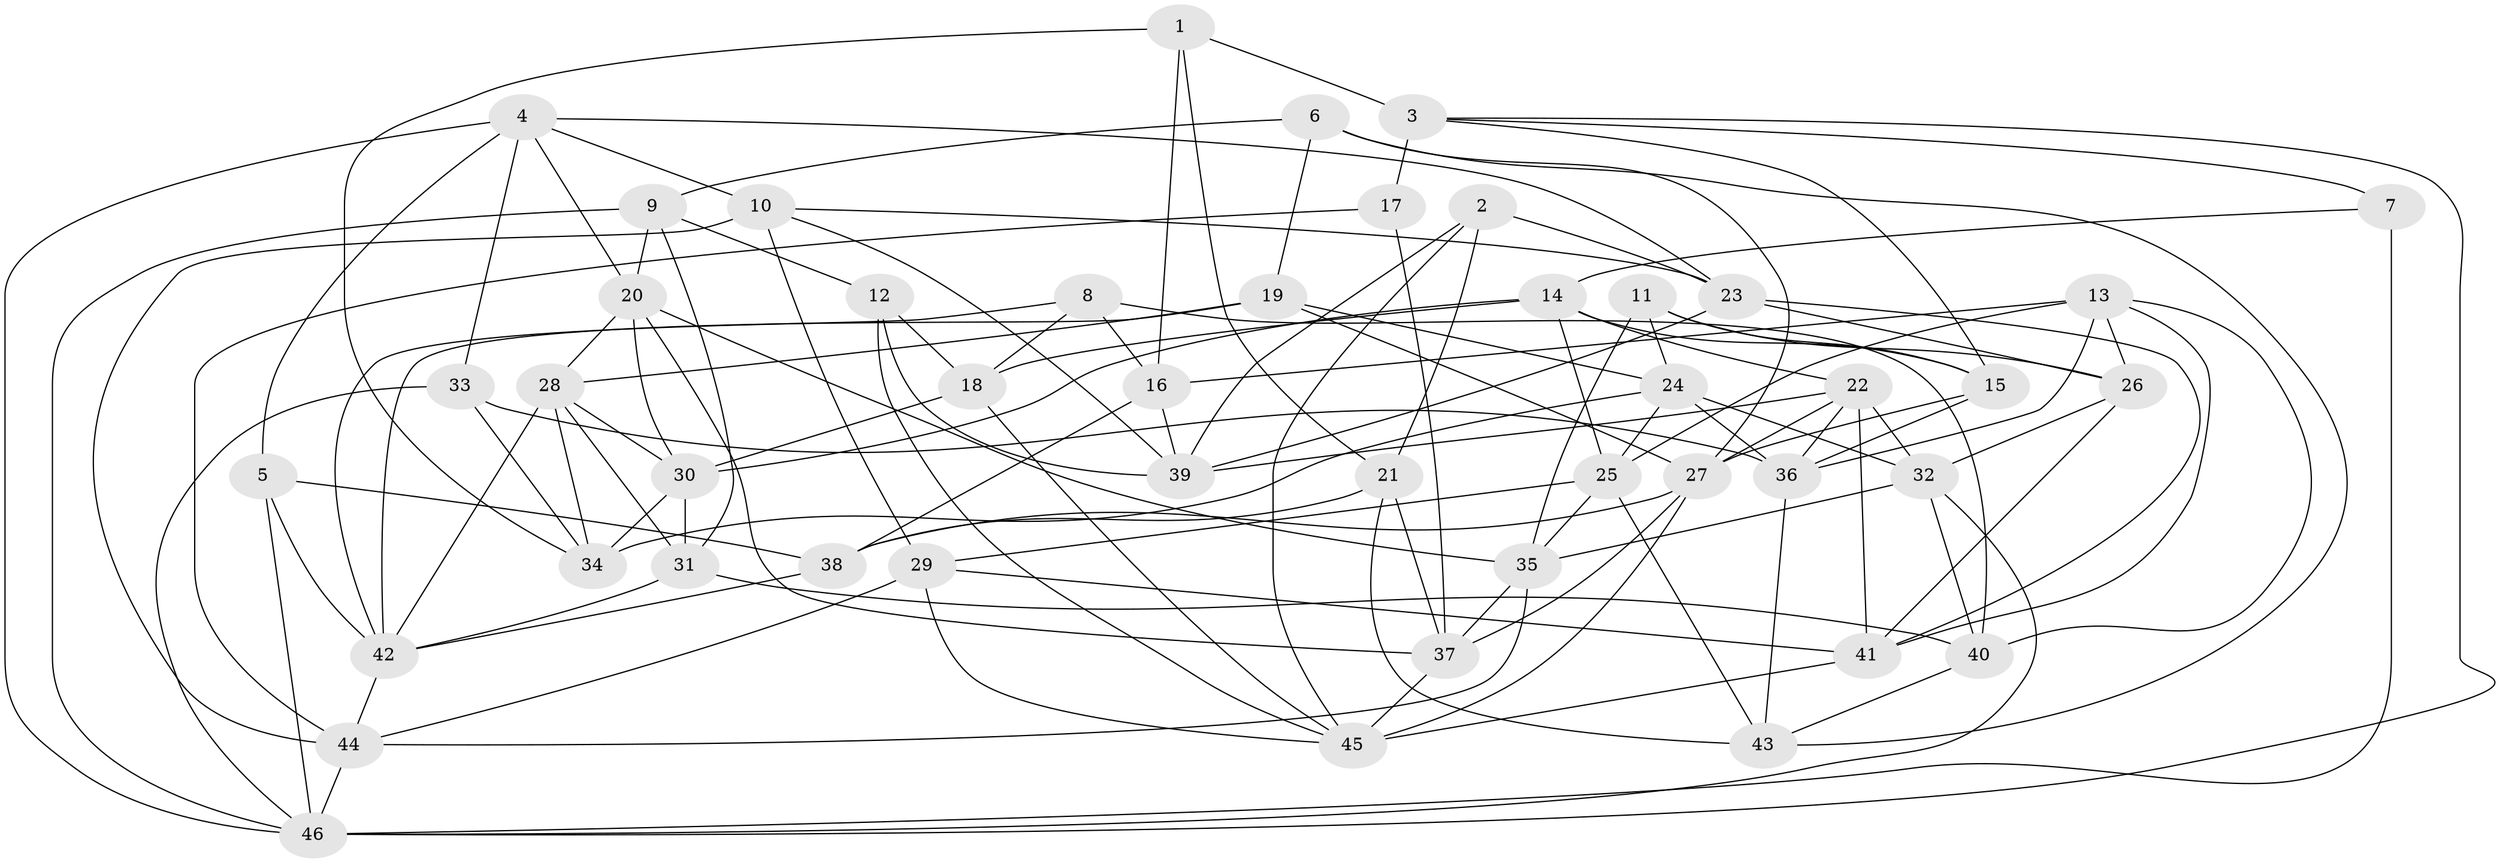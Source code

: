 // original degree distribution, {4: 1.0}
// Generated by graph-tools (version 1.1) at 2025/03/03/09/25 03:03:07]
// undirected, 46 vertices, 122 edges
graph export_dot {
graph [start="1"]
  node [color=gray90,style=filled];
  1;
  2;
  3;
  4;
  5;
  6;
  7;
  8;
  9;
  10;
  11;
  12;
  13;
  14;
  15;
  16;
  17;
  18;
  19;
  20;
  21;
  22;
  23;
  24;
  25;
  26;
  27;
  28;
  29;
  30;
  31;
  32;
  33;
  34;
  35;
  36;
  37;
  38;
  39;
  40;
  41;
  42;
  43;
  44;
  45;
  46;
  1 -- 3 [weight=1.0];
  1 -- 16 [weight=1.0];
  1 -- 21 [weight=1.0];
  1 -- 34 [weight=1.0];
  2 -- 21 [weight=1.0];
  2 -- 23 [weight=1.0];
  2 -- 39 [weight=1.0];
  2 -- 45 [weight=1.0];
  3 -- 7 [weight=1.0];
  3 -- 15 [weight=1.0];
  3 -- 17 [weight=2.0];
  3 -- 46 [weight=1.0];
  4 -- 5 [weight=1.0];
  4 -- 10 [weight=1.0];
  4 -- 20 [weight=1.0];
  4 -- 23 [weight=1.0];
  4 -- 33 [weight=1.0];
  4 -- 46 [weight=1.0];
  5 -- 38 [weight=1.0];
  5 -- 42 [weight=1.0];
  5 -- 46 [weight=1.0];
  6 -- 9 [weight=1.0];
  6 -- 19 [weight=1.0];
  6 -- 27 [weight=1.0];
  6 -- 43 [weight=1.0];
  7 -- 14 [weight=1.0];
  7 -- 46 [weight=2.0];
  8 -- 16 [weight=1.0];
  8 -- 18 [weight=1.0];
  8 -- 40 [weight=1.0];
  8 -- 42 [weight=1.0];
  9 -- 12 [weight=1.0];
  9 -- 20 [weight=1.0];
  9 -- 31 [weight=1.0];
  9 -- 46 [weight=2.0];
  10 -- 23 [weight=1.0];
  10 -- 29 [weight=2.0];
  10 -- 39 [weight=1.0];
  10 -- 44 [weight=1.0];
  11 -- 15 [weight=2.0];
  11 -- 24 [weight=1.0];
  11 -- 26 [weight=2.0];
  11 -- 35 [weight=1.0];
  12 -- 18 [weight=1.0];
  12 -- 39 [weight=1.0];
  12 -- 45 [weight=1.0];
  13 -- 16 [weight=1.0];
  13 -- 25 [weight=1.0];
  13 -- 26 [weight=1.0];
  13 -- 36 [weight=1.0];
  13 -- 40 [weight=1.0];
  13 -- 41 [weight=1.0];
  14 -- 15 [weight=1.0];
  14 -- 18 [weight=1.0];
  14 -- 22 [weight=1.0];
  14 -- 25 [weight=1.0];
  14 -- 30 [weight=1.0];
  15 -- 27 [weight=1.0];
  15 -- 36 [weight=1.0];
  16 -- 38 [weight=2.0];
  16 -- 39 [weight=1.0];
  17 -- 37 [weight=1.0];
  17 -- 44 [weight=1.0];
  18 -- 30 [weight=2.0];
  18 -- 45 [weight=1.0];
  19 -- 24 [weight=1.0];
  19 -- 27 [weight=1.0];
  19 -- 28 [weight=1.0];
  19 -- 42 [weight=2.0];
  20 -- 28 [weight=1.0];
  20 -- 30 [weight=1.0];
  20 -- 35 [weight=1.0];
  20 -- 37 [weight=1.0];
  21 -- 37 [weight=1.0];
  21 -- 38 [weight=1.0];
  21 -- 43 [weight=2.0];
  22 -- 27 [weight=1.0];
  22 -- 32 [weight=1.0];
  22 -- 36 [weight=1.0];
  22 -- 39 [weight=1.0];
  22 -- 41 [weight=1.0];
  23 -- 26 [weight=1.0];
  23 -- 39 [weight=1.0];
  23 -- 41 [weight=1.0];
  24 -- 25 [weight=1.0];
  24 -- 32 [weight=1.0];
  24 -- 34 [weight=1.0];
  24 -- 36 [weight=1.0];
  25 -- 29 [weight=1.0];
  25 -- 35 [weight=1.0];
  25 -- 43 [weight=1.0];
  26 -- 32 [weight=1.0];
  26 -- 41 [weight=1.0];
  27 -- 37 [weight=1.0];
  27 -- 38 [weight=1.0];
  27 -- 45 [weight=2.0];
  28 -- 30 [weight=1.0];
  28 -- 31 [weight=1.0];
  28 -- 34 [weight=1.0];
  28 -- 42 [weight=1.0];
  29 -- 41 [weight=1.0];
  29 -- 44 [weight=1.0];
  29 -- 45 [weight=1.0];
  30 -- 31 [weight=1.0];
  30 -- 34 [weight=2.0];
  31 -- 40 [weight=2.0];
  31 -- 42 [weight=1.0];
  32 -- 35 [weight=1.0];
  32 -- 40 [weight=1.0];
  32 -- 46 [weight=1.0];
  33 -- 34 [weight=1.0];
  33 -- 36 [weight=1.0];
  33 -- 46 [weight=1.0];
  35 -- 37 [weight=1.0];
  35 -- 44 [weight=1.0];
  36 -- 43 [weight=1.0];
  37 -- 45 [weight=1.0];
  38 -- 42 [weight=1.0];
  40 -- 43 [weight=1.0];
  41 -- 45 [weight=1.0];
  42 -- 44 [weight=1.0];
  44 -- 46 [weight=1.0];
}
